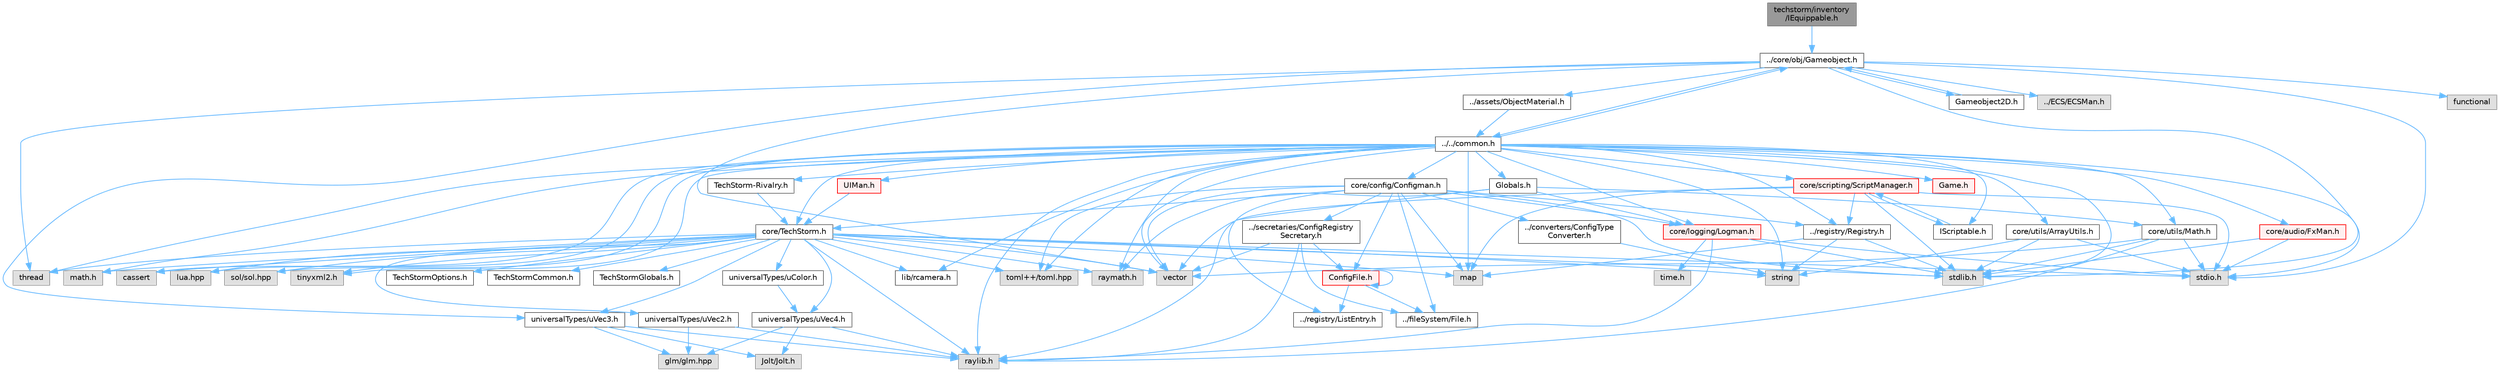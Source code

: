 digraph "techstorm/inventory/IEquippable.h"
{
 // LATEX_PDF_SIZE
  bgcolor="transparent";
  edge [fontname=Helvetica,fontsize=10,labelfontname=Helvetica,labelfontsize=10];
  node [fontname=Helvetica,fontsize=10,shape=box,height=0.2,width=0.4];
  Node1 [id="Node000001",label="techstorm/inventory\l/IEquippable.h",height=0.2,width=0.4,color="gray40", fillcolor="grey60", style="filled", fontcolor="black",tooltip=" "];
  Node1 -> Node2 [id="edge1_Node000001_Node000002",color="steelblue1",style="solid",tooltip=" "];
  Node2 [id="Node000002",label="../core/obj/Gameobject.h",height=0.2,width=0.4,color="grey40", fillcolor="white", style="filled",URL="$core_2obj_2_gameobject_8h.html",tooltip=" "];
  Node2 -> Node3 [id="edge2_Node000002_Node000003",color="steelblue1",style="solid",tooltip=" "];
  Node3 [id="Node000003",label="../../common.h",height=0.2,width=0.4,color="grey40", fillcolor="white", style="filled",URL="$_common_8h.html",tooltip=" "];
  Node3 -> Node4 [id="edge3_Node000003_Node000004",color="steelblue1",style="solid",tooltip=" "];
  Node4 [id="Node000004",label="raylib.h",height=0.2,width=0.4,color="grey60", fillcolor="#E0E0E0", style="filled",tooltip=" "];
  Node3 -> Node5 [id="edge4_Node000003_Node000005",color="steelblue1",style="solid",tooltip=" "];
  Node5 [id="Node000005",label="raymath.h",height=0.2,width=0.4,color="grey60", fillcolor="#E0E0E0", style="filled",tooltip=" "];
  Node3 -> Node6 [id="edge5_Node000003_Node000006",color="steelblue1",style="solid",tooltip=" "];
  Node6 [id="Node000006",label="lib/rcamera.h",height=0.2,width=0.4,color="grey40", fillcolor="white", style="filled",URL="$rcamera_8h.html",tooltip=" "];
  Node3 -> Node7 [id="edge6_Node000003_Node000007",color="steelblue1",style="solid",tooltip=" "];
  Node7 [id="Node000007",label="stdio.h",height=0.2,width=0.4,color="grey60", fillcolor="#E0E0E0", style="filled",tooltip=" "];
  Node3 -> Node8 [id="edge7_Node000003_Node000008",color="steelblue1",style="solid",tooltip=" "];
  Node8 [id="Node000008",label="stdlib.h",height=0.2,width=0.4,color="grey60", fillcolor="#E0E0E0", style="filled",tooltip=" "];
  Node3 -> Node9 [id="edge8_Node000003_Node000009",color="steelblue1",style="solid",tooltip=" "];
  Node9 [id="Node000009",label="string",height=0.2,width=0.4,color="grey60", fillcolor="#E0E0E0", style="filled",tooltip=" "];
  Node3 -> Node10 [id="edge9_Node000003_Node000010",color="steelblue1",style="solid",tooltip=" "];
  Node10 [id="Node000010",label="vector",height=0.2,width=0.4,color="grey60", fillcolor="#E0E0E0", style="filled",tooltip=" "];
  Node3 -> Node11 [id="edge10_Node000003_Node000011",color="steelblue1",style="solid",tooltip=" "];
  Node11 [id="Node000011",label="map",height=0.2,width=0.4,color="grey60", fillcolor="#E0E0E0", style="filled",tooltip=" "];
  Node3 -> Node12 [id="edge11_Node000003_Node000012",color="steelblue1",style="solid",tooltip=" "];
  Node12 [id="Node000012",label="thread",height=0.2,width=0.4,color="grey60", fillcolor="#E0E0E0", style="filled",tooltip=" "];
  Node3 -> Node13 [id="edge12_Node000003_Node000013",color="steelblue1",style="solid",tooltip=" "];
  Node13 [id="Node000013",label="math.h",height=0.2,width=0.4,color="grey60", fillcolor="#E0E0E0", style="filled",tooltip=" "];
  Node3 -> Node14 [id="edge13_Node000003_Node000014",color="steelblue1",style="solid",tooltip=" "];
  Node14 [id="Node000014",label="cassert",height=0.2,width=0.4,color="grey60", fillcolor="#E0E0E0", style="filled",tooltip=" "];
  Node3 -> Node15 [id="edge14_Node000003_Node000015",color="steelblue1",style="solid",tooltip=" "];
  Node15 [id="Node000015",label="lua.hpp",height=0.2,width=0.4,color="grey60", fillcolor="#E0E0E0", style="filled",tooltip=" "];
  Node3 -> Node16 [id="edge15_Node000003_Node000016",color="steelblue1",style="solid",tooltip=" "];
  Node16 [id="Node000016",label="sol/sol.hpp",height=0.2,width=0.4,color="grey60", fillcolor="#E0E0E0", style="filled",tooltip=" "];
  Node3 -> Node17 [id="edge16_Node000003_Node000017",color="steelblue1",style="solid",tooltip=" "];
  Node17 [id="Node000017",label="toml++/toml.hpp",height=0.2,width=0.4,color="grey60", fillcolor="#E0E0E0", style="filled",tooltip=" "];
  Node3 -> Node18 [id="edge17_Node000003_Node000018",color="steelblue1",style="solid",tooltip=" "];
  Node18 [id="Node000018",label="tinyxml2.h",height=0.2,width=0.4,color="grey60", fillcolor="#E0E0E0", style="filled",tooltip=" "];
  Node3 -> Node19 [id="edge18_Node000003_Node000019",color="steelblue1",style="solid",tooltip=" "];
  Node19 [id="Node000019",label="Globals.h",height=0.2,width=0.4,color="grey40", fillcolor="white", style="filled",URL="$_globals_8h.html",tooltip=" "];
  Node19 -> Node4 [id="edge19_Node000019_Node000004",color="steelblue1",style="solid",tooltip=" "];
  Node19 -> Node5 [id="edge20_Node000019_Node000005",color="steelblue1",style="solid",tooltip=" "];
  Node19 -> Node20 [id="edge21_Node000019_Node000020",color="steelblue1",style="solid",tooltip=" "];
  Node20 [id="Node000020",label="core/utils/Math.h",height=0.2,width=0.4,color="grey40", fillcolor="white", style="filled",URL="$core_2utils_2_math_8h.html",tooltip=" "];
  Node20 -> Node4 [id="edge22_Node000020_Node000004",color="steelblue1",style="solid",tooltip=" "];
  Node20 -> Node8 [id="edge23_Node000020_Node000008",color="steelblue1",style="solid",tooltip=" "];
  Node20 -> Node7 [id="edge24_Node000020_Node000007",color="steelblue1",style="solid",tooltip=" "];
  Node20 -> Node10 [id="edge25_Node000020_Node000010",color="steelblue1",style="solid",tooltip=" "];
  Node19 -> Node21 [id="edge26_Node000019_Node000021",color="steelblue1",style="solid",tooltip=" "];
  Node21 [id="Node000021",label="core/logging/Logman.h",height=0.2,width=0.4,color="red", fillcolor="#FFF0F0", style="filled",URL="$core_2logging_2_logman_8h.html",tooltip=" "];
  Node21 -> Node7 [id="edge27_Node000021_Node000007",color="steelblue1",style="solid",tooltip=" "];
  Node21 -> Node8 [id="edge28_Node000021_Node000008",color="steelblue1",style="solid",tooltip=" "];
  Node21 -> Node22 [id="edge29_Node000021_Node000022",color="steelblue1",style="solid",tooltip=" "];
  Node22 [id="Node000022",label="time.h",height=0.2,width=0.4,color="grey60", fillcolor="#E0E0E0", style="filled",tooltip=" "];
  Node21 -> Node4 [id="edge30_Node000021_Node000004",color="steelblue1",style="solid",tooltip=" "];
  Node3 -> Node24 [id="edge31_Node000003_Node000024",color="steelblue1",style="solid",tooltip=" "];
  Node24 [id="Node000024",label="core/TechStorm.h",height=0.2,width=0.4,color="grey40", fillcolor="white", style="filled",URL="$_tech_storm_8h.html",tooltip=" "];
  Node24 -> Node25 [id="edge32_Node000024_Node000025",color="steelblue1",style="solid",tooltip=" "];
  Node25 [id="Node000025",label="TechStormOptions.h",height=0.2,width=0.4,color="grey40", fillcolor="white", style="filled",URL="$_tech_storm_options_8h.html",tooltip=" "];
  Node24 -> Node26 [id="edge33_Node000024_Node000026",color="steelblue1",style="solid",tooltip=" "];
  Node26 [id="Node000026",label="TechStormCommon.h",height=0.2,width=0.4,color="grey40", fillcolor="white", style="filled",URL="$_tech_storm_common_8h.html",tooltip=" "];
  Node24 -> Node27 [id="edge34_Node000024_Node000027",color="steelblue1",style="solid",tooltip=" "];
  Node27 [id="Node000027",label="TechStormGlobals.h",height=0.2,width=0.4,color="grey40", fillcolor="white", style="filled",URL="$_tech_storm_globals_8h.html",tooltip=" "];
  Node24 -> Node4 [id="edge35_Node000024_Node000004",color="steelblue1",style="solid",tooltip=" "];
  Node24 -> Node5 [id="edge36_Node000024_Node000005",color="steelblue1",style="solid",tooltip=" "];
  Node24 -> Node6 [id="edge37_Node000024_Node000006",color="steelblue1",style="solid",tooltip=" "];
  Node24 -> Node7 [id="edge38_Node000024_Node000007",color="steelblue1",style="solid",tooltip=" "];
  Node24 -> Node8 [id="edge39_Node000024_Node000008",color="steelblue1",style="solid",tooltip=" "];
  Node24 -> Node10 [id="edge40_Node000024_Node000010",color="steelblue1",style="solid",tooltip=" "];
  Node24 -> Node9 [id="edge41_Node000024_Node000009",color="steelblue1",style="solid",tooltip=" "];
  Node24 -> Node11 [id="edge42_Node000024_Node000011",color="steelblue1",style="solid",tooltip=" "];
  Node24 -> Node12 [id="edge43_Node000024_Node000012",color="steelblue1",style="solid",tooltip=" "];
  Node24 -> Node13 [id="edge44_Node000024_Node000013",color="steelblue1",style="solid",tooltip=" "];
  Node24 -> Node14 [id="edge45_Node000024_Node000014",color="steelblue1",style="solid",tooltip=" "];
  Node24 -> Node15 [id="edge46_Node000024_Node000015",color="steelblue1",style="solid",tooltip=" "];
  Node24 -> Node16 [id="edge47_Node000024_Node000016",color="steelblue1",style="solid",tooltip=" "];
  Node24 -> Node17 [id="edge48_Node000024_Node000017",color="steelblue1",style="solid",tooltip=" "];
  Node24 -> Node18 [id="edge49_Node000024_Node000018",color="steelblue1",style="solid",tooltip=" "];
  Node24 -> Node28 [id="edge50_Node000024_Node000028",color="steelblue1",style="solid",tooltip=" "];
  Node28 [id="Node000028",label="universalTypes/uVec2.h",height=0.2,width=0.4,color="grey40", fillcolor="white", style="filled",URL="$u_vec2_8h.html",tooltip=" "];
  Node28 -> Node4 [id="edge51_Node000028_Node000004",color="steelblue1",style="solid",tooltip=" "];
  Node28 -> Node29 [id="edge52_Node000028_Node000029",color="steelblue1",style="solid",tooltip=" "];
  Node29 [id="Node000029",label="glm/glm.hpp",height=0.2,width=0.4,color="grey60", fillcolor="#E0E0E0", style="filled",tooltip=" "];
  Node24 -> Node30 [id="edge53_Node000024_Node000030",color="steelblue1",style="solid",tooltip=" "];
  Node30 [id="Node000030",label="universalTypes/uVec3.h",height=0.2,width=0.4,color="grey40", fillcolor="white", style="filled",URL="$u_vec3_8h.html",tooltip=" "];
  Node30 -> Node4 [id="edge54_Node000030_Node000004",color="steelblue1",style="solid",tooltip=" "];
  Node30 -> Node31 [id="edge55_Node000030_Node000031",color="steelblue1",style="solid",tooltip=" "];
  Node31 [id="Node000031",label="Jolt/Jolt.h",height=0.2,width=0.4,color="grey60", fillcolor="#E0E0E0", style="filled",tooltip=" "];
  Node30 -> Node29 [id="edge56_Node000030_Node000029",color="steelblue1",style="solid",tooltip=" "];
  Node24 -> Node32 [id="edge57_Node000024_Node000032",color="steelblue1",style="solid",tooltip=" "];
  Node32 [id="Node000032",label="universalTypes/uVec4.h",height=0.2,width=0.4,color="grey40", fillcolor="white", style="filled",URL="$u_vec4_8h.html",tooltip=" "];
  Node32 -> Node4 [id="edge58_Node000032_Node000004",color="steelblue1",style="solid",tooltip=" "];
  Node32 -> Node31 [id="edge59_Node000032_Node000031",color="steelblue1",style="solid",tooltip=" "];
  Node32 -> Node29 [id="edge60_Node000032_Node000029",color="steelblue1",style="solid",tooltip=" "];
  Node24 -> Node33 [id="edge61_Node000024_Node000033",color="steelblue1",style="solid",tooltip=" "];
  Node33 [id="Node000033",label="universalTypes/uColor.h",height=0.2,width=0.4,color="grey40", fillcolor="white", style="filled",URL="$u_color_8h.html",tooltip=" "];
  Node33 -> Node32 [id="edge62_Node000033_Node000032",color="steelblue1",style="solid",tooltip=" "];
  Node3 -> Node34 [id="edge63_Node000003_Node000034",color="steelblue1",style="solid",tooltip=" "];
  Node34 [id="Node000034",label="core/config/Configman.h",height=0.2,width=0.4,color="grey40", fillcolor="white", style="filled",URL="$core_2config_2_configman_8h.html",tooltip=" "];
  Node34 -> Node24 [id="edge64_Node000034_Node000024",color="steelblue1",style="solid",tooltip=" "];
  Node34 -> Node35 [id="edge65_Node000034_Node000035",color="steelblue1",style="solid",tooltip=" "];
  Node35 [id="Node000035",label="../fileSystem/File.h",height=0.2,width=0.4,color="grey40", fillcolor="white", style="filled",URL="$core_2file_system_2_file_8h.html",tooltip=" "];
  Node34 -> Node36 [id="edge66_Node000034_Node000036",color="steelblue1",style="solid",tooltip=" "];
  Node36 [id="Node000036",label="ConfigFile.h",height=0.2,width=0.4,color="red", fillcolor="#FFF0F0", style="filled",URL="$core_2config_2_config_file_8h.html",tooltip=" "];
  Node36 -> Node36 [id="edge67_Node000036_Node000036",color="steelblue1",style="solid",tooltip=" "];
  Node36 -> Node59 [id="edge68_Node000036_Node000059",color="steelblue1",style="solid",tooltip=" "];
  Node59 [id="Node000059",label="../registry/ListEntry.h",height=0.2,width=0.4,color="grey40", fillcolor="white", style="filled",URL="$core_2registry_2_list_entry_8h.html",tooltip=" "];
  Node36 -> Node35 [id="edge69_Node000036_Node000035",color="steelblue1",style="solid",tooltip=" "];
  Node34 -> Node60 [id="edge70_Node000034_Node000060",color="steelblue1",style="solid",tooltip=" "];
  Node60 [id="Node000060",label="../converters/ConfigType\lConverter.h",height=0.2,width=0.4,color="grey40", fillcolor="white", style="filled",URL="$core_2converters_2_config_type_converter_8h.html",tooltip=" "];
  Node60 -> Node9 [id="edge71_Node000060_Node000009",color="steelblue1",style="solid",tooltip=" "];
  Node34 -> Node61 [id="edge72_Node000034_Node000061",color="steelblue1",style="solid",tooltip=" "];
  Node61 [id="Node000061",label="../secretaries/ConfigRegistry\lSecretary.h",height=0.2,width=0.4,color="grey40", fillcolor="white", style="filled",URL="$core_2secretaries_2_config_registry_secretary_8h.html",tooltip=" "];
  Node61 -> Node4 [id="edge73_Node000061_Node000004",color="steelblue1",style="solid",tooltip=" "];
  Node61 -> Node10 [id="edge74_Node000061_Node000010",color="steelblue1",style="solid",tooltip=" "];
  Node61 -> Node35 [id="edge75_Node000061_Node000035",color="steelblue1",style="solid",tooltip=" "];
  Node61 -> Node36 [id="edge76_Node000061_Node000036",color="steelblue1",style="solid",tooltip=" "];
  Node34 -> Node59 [id="edge77_Node000034_Node000059",color="steelblue1",style="solid",tooltip=" "];
  Node34 -> Node21 [id="edge78_Node000034_Node000021",color="steelblue1",style="solid",tooltip=" "];
  Node34 -> Node62 [id="edge79_Node000034_Node000062",color="steelblue1",style="solid",tooltip=" "];
  Node62 [id="Node000062",label="../registry/Registry.h",height=0.2,width=0.4,color="grey40", fillcolor="white", style="filled",URL="$core_2registry_2_registry_8h.html",tooltip=" "];
  Node62 -> Node8 [id="edge80_Node000062_Node000008",color="steelblue1",style="solid",tooltip=" "];
  Node62 -> Node11 [id="edge81_Node000062_Node000011",color="steelblue1",style="solid",tooltip=" "];
  Node62 -> Node9 [id="edge82_Node000062_Node000009",color="steelblue1",style="solid",tooltip=" "];
  Node34 -> Node17 [id="edge83_Node000034_Node000017",color="steelblue1",style="solid",tooltip=" "];
  Node34 -> Node10 [id="edge84_Node000034_Node000010",color="steelblue1",style="solid",tooltip=" "];
  Node34 -> Node8 [id="edge85_Node000034_Node000008",color="steelblue1",style="solid",tooltip=" "];
  Node34 -> Node11 [id="edge86_Node000034_Node000011",color="steelblue1",style="solid",tooltip=" "];
  Node3 -> Node21 [id="edge87_Node000003_Node000021",color="steelblue1",style="solid",tooltip=" "];
  Node3 -> Node2 [id="edge88_Node000003_Node000002",color="steelblue1",style="solid",tooltip=" "];
  Node3 -> Node20 [id="edge89_Node000003_Node000020",color="steelblue1",style="solid",tooltip=" "];
  Node3 -> Node62 [id="edge90_Node000003_Node000062",color="steelblue1",style="solid",tooltip=" "];
  Node3 -> Node63 [id="edge91_Node000003_Node000063",color="steelblue1",style="solid",tooltip=" "];
  Node63 [id="Node000063",label="core/scripting/ScriptManager.h",height=0.2,width=0.4,color="red", fillcolor="#FFF0F0", style="filled",URL="$core_2scripting_2_script_manager_8h.html",tooltip=" "];
  Node63 -> Node7 [id="edge92_Node000063_Node000007",color="steelblue1",style="solid",tooltip=" "];
  Node63 -> Node8 [id="edge93_Node000063_Node000008",color="steelblue1",style="solid",tooltip=" "];
  Node63 -> Node10 [id="edge94_Node000063_Node000010",color="steelblue1",style="solid",tooltip=" "];
  Node63 -> Node11 [id="edge95_Node000063_Node000011",color="steelblue1",style="solid",tooltip=" "];
  Node63 -> Node64 [id="edge96_Node000063_Node000064",color="steelblue1",style="solid",tooltip=" "];
  Node64 [id="Node000064",label="IScriptable.h",height=0.2,width=0.4,color="grey40", fillcolor="white", style="filled",URL="$core_2scripting_2_i_scriptable_8h.html",tooltip=" "];
  Node64 -> Node63 [id="edge97_Node000064_Node000063",color="steelblue1",style="solid",tooltip=" "];
  Node63 -> Node62 [id="edge98_Node000063_Node000062",color="steelblue1",style="solid",tooltip=" "];
  Node3 -> Node64 [id="edge99_Node000003_Node000064",color="steelblue1",style="solid",tooltip=" "];
  Node3 -> Node72 [id="edge100_Node000003_Node000072",color="steelblue1",style="solid",tooltip=" "];
  Node72 [id="Node000072",label="core/utils/ArrayUtils.h",height=0.2,width=0.4,color="grey40", fillcolor="white", style="filled",URL="$core_2utils_2_array_utils_8h.html",tooltip=" "];
  Node72 -> Node7 [id="edge101_Node000072_Node000007",color="steelblue1",style="solid",tooltip=" "];
  Node72 -> Node8 [id="edge102_Node000072_Node000008",color="steelblue1",style="solid",tooltip=" "];
  Node72 -> Node9 [id="edge103_Node000072_Node000009",color="steelblue1",style="solid",tooltip=" "];
  Node3 -> Node73 [id="edge104_Node000003_Node000073",color="steelblue1",style="solid",tooltip=" "];
  Node73 [id="Node000073",label="core/audio/FxMan.h",height=0.2,width=0.4,color="red", fillcolor="#FFF0F0", style="filled",URL="$core_2audio_2_fx_man_8h.html",tooltip=" "];
  Node73 -> Node8 [id="edge105_Node000073_Node000008",color="steelblue1",style="solid",tooltip=" "];
  Node73 -> Node7 [id="edge106_Node000073_Node000007",color="steelblue1",style="solid",tooltip=" "];
  Node3 -> Node77 [id="edge107_Node000003_Node000077",color="steelblue1",style="solid",tooltip=" "];
  Node77 [id="Node000077",label="UIMan.h",height=0.2,width=0.4,color="red", fillcolor="#FFF0F0", style="filled",URL="$core_2ui_2_u_i_man_8h.html",tooltip=" "];
  Node77 -> Node24 [id="edge108_Node000077_Node000024",color="steelblue1",style="solid",tooltip=" "];
  Node3 -> Node83 [id="edge109_Node000003_Node000083",color="steelblue1",style="solid",tooltip=" "];
  Node83 [id="Node000083",label="TechStorm-Rivalry.h",height=0.2,width=0.4,color="grey40", fillcolor="white", style="filled",URL="$techstorm-rivalry_8h.html",tooltip=" "];
  Node83 -> Node24 [id="edge110_Node000083_Node000024",color="steelblue1",style="solid",tooltip=" "];
  Node3 -> Node84 [id="edge111_Node000003_Node000084",color="steelblue1",style="solid",tooltip=" "];
  Node84 [id="Node000084",label="Game.h",height=0.2,width=0.4,color="red", fillcolor="#FFF0F0", style="filled",URL="$_game_8h.html",tooltip=" "];
  Node2 -> Node120 [id="edge112_Node000002_Node000120",color="steelblue1",style="solid",tooltip=" "];
  Node120 [id="Node000120",label="Gameobject2D.h",height=0.2,width=0.4,color="grey40", fillcolor="white", style="filled",URL="$core_2obj_2_gameobject2_d_8h.html",tooltip=" "];
  Node120 -> Node2 [id="edge113_Node000120_Node000002",color="steelblue1",style="solid",tooltip=" "];
  Node2 -> Node121 [id="edge114_Node000002_Node000121",color="steelblue1",style="solid",tooltip=" "];
  Node121 [id="Node000121",label="../ECS/ECSMan.h",height=0.2,width=0.4,color="grey60", fillcolor="#E0E0E0", style="filled",tooltip=" "];
  Node2 -> Node122 [id="edge115_Node000002_Node000122",color="steelblue1",style="solid",tooltip=" "];
  Node122 [id="Node000122",label="../assets/ObjectMaterial.h",height=0.2,width=0.4,color="grey40", fillcolor="white", style="filled",URL="$core_2assets_2_object_material_8h.html",tooltip=" "];
  Node122 -> Node3 [id="edge116_Node000122_Node000003",color="steelblue1",style="solid",tooltip=" "];
  Node2 -> Node30 [id="edge117_Node000002_Node000030",color="steelblue1",style="solid",tooltip=" "];
  Node2 -> Node7 [id="edge118_Node000002_Node000007",color="steelblue1",style="solid",tooltip=" "];
  Node2 -> Node8 [id="edge119_Node000002_Node000008",color="steelblue1",style="solid",tooltip=" "];
  Node2 -> Node10 [id="edge120_Node000002_Node000010",color="steelblue1",style="solid",tooltip=" "];
  Node2 -> Node70 [id="edge121_Node000002_Node000070",color="steelblue1",style="solid",tooltip=" "];
  Node70 [id="Node000070",label="functional",height=0.2,width=0.4,color="grey60", fillcolor="#E0E0E0", style="filled",tooltip=" "];
  Node2 -> Node12 [id="edge122_Node000002_Node000012",color="steelblue1",style="solid",tooltip=" "];
}
